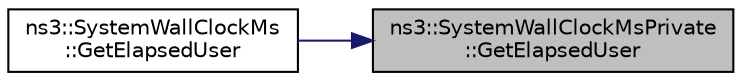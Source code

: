 digraph "ns3::SystemWallClockMsPrivate::GetElapsedUser"
{
 // LATEX_PDF_SIZE
  edge [fontname="Helvetica",fontsize="10",labelfontname="Helvetica",labelfontsize="10"];
  node [fontname="Helvetica",fontsize="10",shape=record];
  rankdir="RL";
  Node1 [label="ns3::SystemWallClockMsPrivate\l::GetElapsedUser",height=0.2,width=0.4,color="black", fillcolor="grey75", style="filled", fontcolor="black",tooltip=" "];
  Node1 -> Node2 [dir="back",color="midnightblue",fontsize="10",style="solid",fontname="Helvetica"];
  Node2 [label="ns3::SystemWallClockMs\l::GetElapsedUser",height=0.2,width=0.4,color="black", fillcolor="white", style="filled",URL="$classns3_1_1_system_wall_clock_ms.html#a3fa7f92fc1a59259a6f7716296a17855",tooltip=" "];
}
